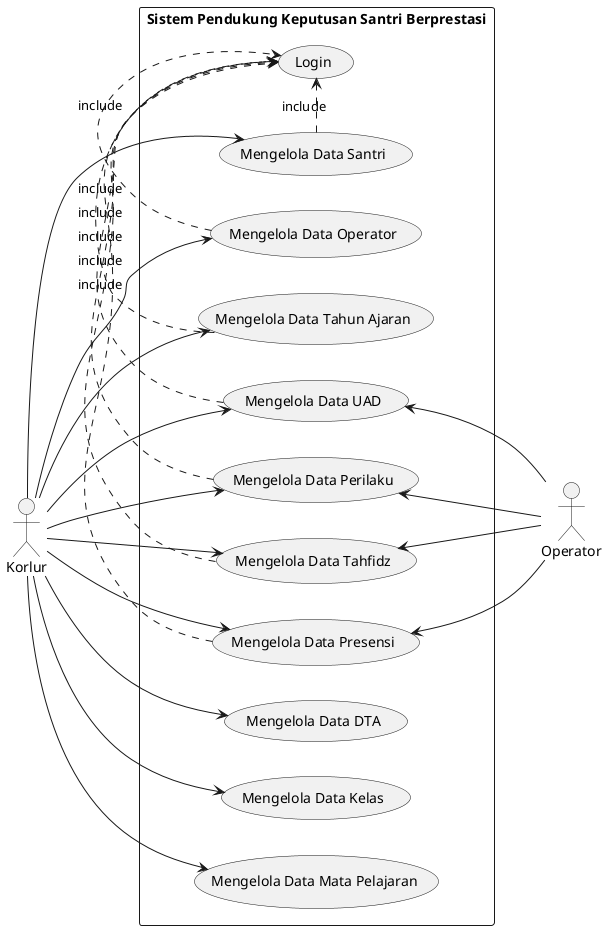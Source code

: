 @startuml
left to right direction
actor "Korlur" as fc
actor "Operator" as op

rectangle "Sistem Pendukung Keputusan Santri Berprestasi" {
(Mengelola Data Santri) .> (Login) : include
(Mengelola Data Operator) .> (Login) : include
(Mengelola Data Tahun Ajaran) .> (Login) : include
(Mengelola Data UAD) .> (Login) : include
(Mengelola Data Perilaku) .> (Login) : include
(Mengelola Data Tahfidz) .> (Login) : include
(Mengelola Data Presensi) .> (Login) : include

  fc -->(Mengelola Data Santri)
  fc -->(Mengelola Data Operator)
  fc -->(Mengelola Data Tahun Ajaran)
  fc -->(Mengelola Data UAD) 
  fc -->(Mengelola Data Perilaku)
  fc -->(Mengelola Data Tahfidz) 
  fc -->(Mengelola Data Presensi)
fc --> (Mengelola Data DTA) 
fc --> (Mengelola Data Kelas)
fc --> (Mengelola Data Mata Pelajaran) 
(Mengelola Data Perilaku) <-- op
  (Mengelola Data Tahfidz) <-- op
  (Mengelola Data Presensi) <-- op
(Mengelola Data UAD) <-- op
 
}
@enduml